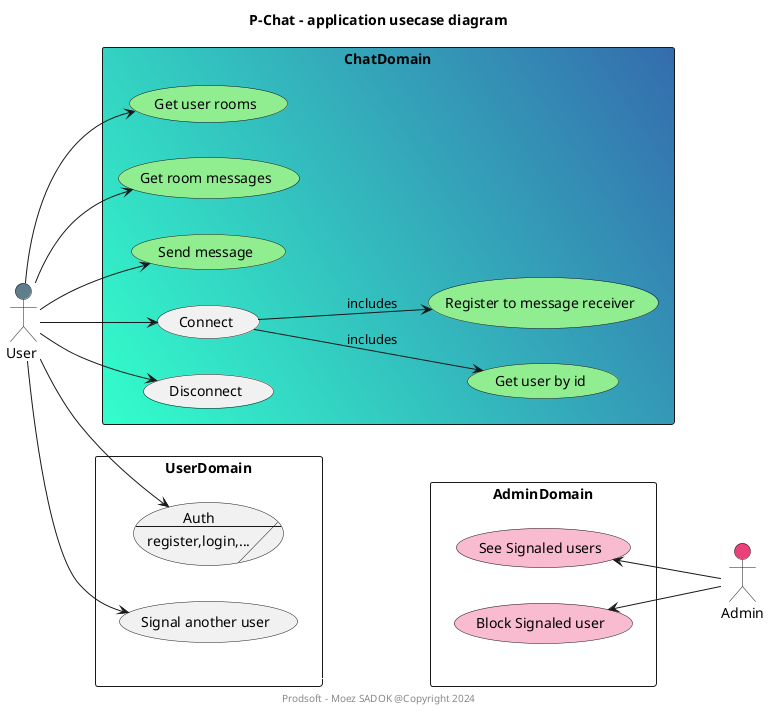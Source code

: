 @startuml
left to right direction

title  P-Chat - application usecase diagram
footer Prodsoft - Moez SADOK @Copyright 2024

actor "Admin" as adm #EC407A
actor "User " as acs #607D8B

rectangle UserDomain  {
    usecase/ UCC0 as "Auth
    --
    register,login,..."
    usecase "Signal another user" as UCC7
}

rectangle ChatDomain #33FFCC\356CAE{
    usecase "Get user rooms" as UCC3 #LightGreen
    usecase "Get user by id" as UCC11 #LightGreen
    usecase "Get room messages" as UCC5 #LightGreen

    usecase "Register to message receiver" as UCC9 #LightGreen
    usecase UCC6 as "Send message" #LightGreen
    usecase UCC1 as "Connect"
    usecase "Disconnect" as UCC10

}

rectangle AdminDomain {
    usecase "See Signaled users" as UCA1 #F8BBD0
    usecase "Block Signaled user" as UCA2 #F8BBD0
}

acs --> UCC0
acs --> UCC1

acs --> UCC3
acs --> UCC5
acs --> UCC6
acs --> UCC7

acs --> UCC10

UCC1 --> UCC9 : includes
UCC1 --> UCC11 : includes

UCA1 <-- adm
UCA2 <-- adm

UserDomain  -- AdminDomain #FFFFFF

@enduml


' acs --> UCC2
' acs --> UCC8
' UCC4 --> UCC5 : includes
' usecase "Create a room" as UCC2 #Yellow
' usecase "Enter a room" as UCC4 #Orange
' usecase "Leave a room" as UCC8 #Yellow
' usecase "Receive new messages" as UCC9 #LightGreen
' usecase/ UCC6 as "Send message" #LightGreen
